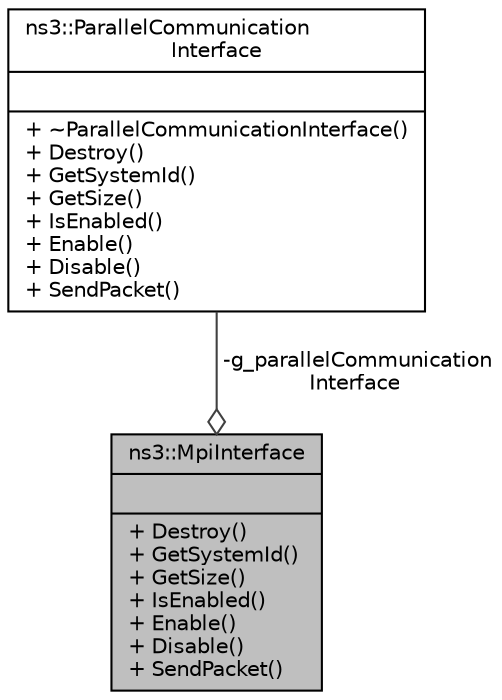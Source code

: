 digraph "ns3::MpiInterface"
{
  edge [fontname="Helvetica",fontsize="10",labelfontname="Helvetica",labelfontsize="10"];
  node [fontname="Helvetica",fontsize="10",shape=record];
  Node1 [label="{ns3::MpiInterface\n||+ Destroy()\l+ GetSystemId()\l+ GetSize()\l+ IsEnabled()\l+ Enable()\l+ Disable()\l+ SendPacket()\l}",height=0.2,width=0.4,color="black", fillcolor="grey75", style="filled", fontcolor="black"];
  Node2 -> Node1 [color="grey25",fontsize="10",style="solid",label=" -g_parallelCommunication\lInterface" ,arrowhead="odiamond"];
  Node2 [label="{ns3::ParallelCommunication\lInterface\n||+ ~ParallelCommunicationInterface()\l+ Destroy()\l+ GetSystemId()\l+ GetSize()\l+ IsEnabled()\l+ Enable()\l+ Disable()\l+ SendPacket()\l}",height=0.2,width=0.4,color="black", fillcolor="white", style="filled",URL="$d5/d06/classns3_1_1ParallelCommunicationInterface.html",tooltip="Pure virtual base class for the interface between ns-3 and the parallel communication layer being use..."];
}

